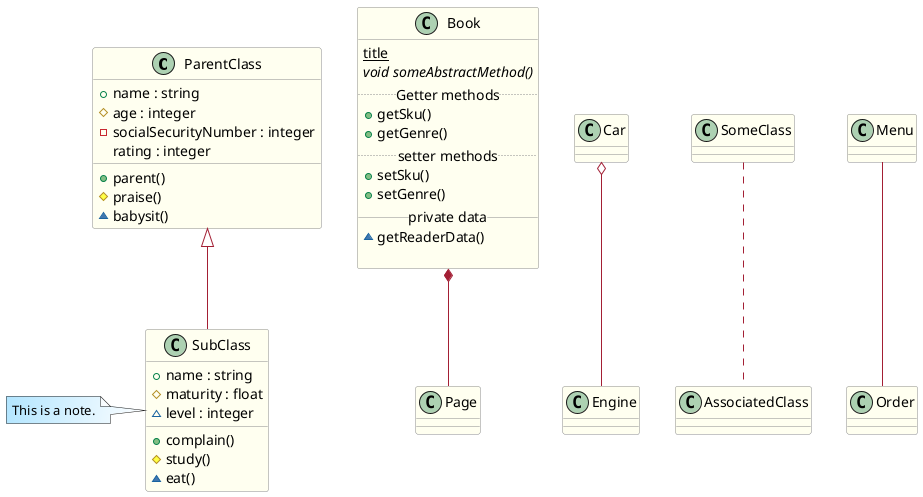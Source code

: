 @startuml

skinparam class {
  ArrowColor #A31F34  
  Bordercolor #8a8b8c
  BackgroundColor #fffff0
}

ParentClass <|-- SubClass
note left #b3e6ff/ffffff: This is a note.
Book *-- Page
Car o-- Engine
SomeClass .. AssociatedClass
Menu -- Order

class ParentClass { 
  +name : string
  #age : integer
  -socialSecurityNumber : integer
  rating : integer
  +parent() 
  #praise() 
  ~babysit()
}

class SubClass {
  +name : string
  #maturity : float
  ~level : integer
  +complain()
  #study()
  ~eat()
}

class Book {
  {static} title
  {abstract} void someAbstractMethod()
  .. Getter methods ..
  +getSku()
  +getGenre()
  .. setter methods ..
  +setSku()
  +setGenre()
  __ private data __
  ~getReaderData()
  
}

@enduml
